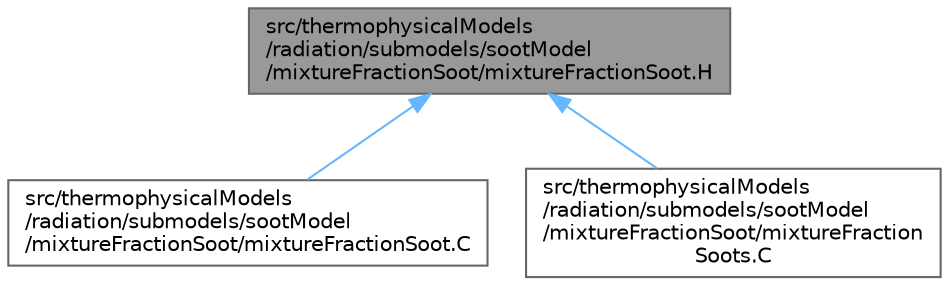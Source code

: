 digraph "src/thermophysicalModels/radiation/submodels/sootModel/mixtureFractionSoot/mixtureFractionSoot.H"
{
 // LATEX_PDF_SIZE
  bgcolor="transparent";
  edge [fontname=Helvetica,fontsize=10,labelfontname=Helvetica,labelfontsize=10];
  node [fontname=Helvetica,fontsize=10,shape=box,height=0.2,width=0.4];
  Node1 [id="Node000001",label="src/thermophysicalModels\l/radiation/submodels/sootModel\l/mixtureFractionSoot/mixtureFractionSoot.H",height=0.2,width=0.4,color="gray40", fillcolor="grey60", style="filled", fontcolor="black",tooltip=" "];
  Node1 -> Node2 [id="edge1_Node000001_Node000002",dir="back",color="steelblue1",style="solid",tooltip=" "];
  Node2 [id="Node000002",label="src/thermophysicalModels\l/radiation/submodels/sootModel\l/mixtureFractionSoot/mixtureFractionSoot.C",height=0.2,width=0.4,color="grey40", fillcolor="white", style="filled",URL="$mixtureFractionSoot_8C.html",tooltip=" "];
  Node1 -> Node3 [id="edge2_Node000001_Node000003",dir="back",color="steelblue1",style="solid",tooltip=" "];
  Node3 [id="Node000003",label="src/thermophysicalModels\l/radiation/submodels/sootModel\l/mixtureFractionSoot/mixtureFraction\lSoots.C",height=0.2,width=0.4,color="grey40", fillcolor="white", style="filled",URL="$mixtureFractionSoots_8C.html",tooltip=" "];
}
